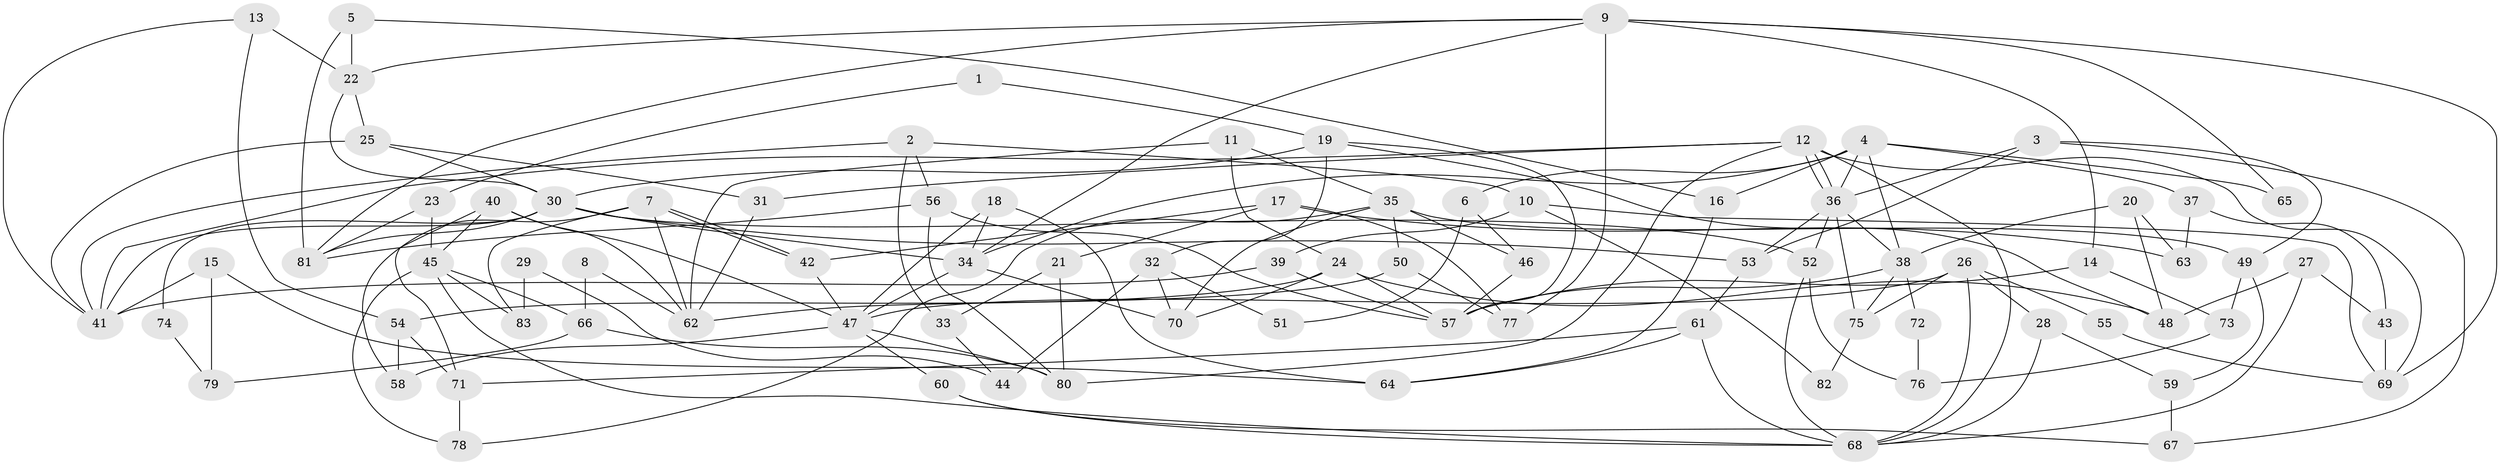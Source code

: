 // Generated by graph-tools (version 1.1) at 2025/26/03/09/25 03:26:15]
// undirected, 83 vertices, 166 edges
graph export_dot {
graph [start="1"]
  node [color=gray90,style=filled];
  1;
  2;
  3;
  4;
  5;
  6;
  7;
  8;
  9;
  10;
  11;
  12;
  13;
  14;
  15;
  16;
  17;
  18;
  19;
  20;
  21;
  22;
  23;
  24;
  25;
  26;
  27;
  28;
  29;
  30;
  31;
  32;
  33;
  34;
  35;
  36;
  37;
  38;
  39;
  40;
  41;
  42;
  43;
  44;
  45;
  46;
  47;
  48;
  49;
  50;
  51;
  52;
  53;
  54;
  55;
  56;
  57;
  58;
  59;
  60;
  61;
  62;
  63;
  64;
  65;
  66;
  67;
  68;
  69;
  70;
  71;
  72;
  73;
  74;
  75;
  76;
  77;
  78;
  79;
  80;
  81;
  82;
  83;
  1 -- 23;
  1 -- 19;
  2 -- 56;
  2 -- 41;
  2 -- 10;
  2 -- 33;
  3 -- 53;
  3 -- 36;
  3 -- 49;
  3 -- 67;
  4 -- 34;
  4 -- 36;
  4 -- 6;
  4 -- 16;
  4 -- 37;
  4 -- 38;
  4 -- 65;
  5 -- 16;
  5 -- 22;
  5 -- 81;
  6 -- 46;
  6 -- 51;
  7 -- 58;
  7 -- 42;
  7 -- 42;
  7 -- 62;
  7 -- 83;
  8 -- 62;
  8 -- 66;
  9 -- 81;
  9 -- 34;
  9 -- 14;
  9 -- 22;
  9 -- 65;
  9 -- 69;
  9 -- 77;
  10 -- 69;
  10 -- 39;
  10 -- 82;
  11 -- 62;
  11 -- 35;
  11 -- 24;
  12 -- 31;
  12 -- 36;
  12 -- 36;
  12 -- 41;
  12 -- 68;
  12 -- 69;
  12 -- 80;
  13 -- 41;
  13 -- 22;
  13 -- 54;
  14 -- 57;
  14 -- 73;
  15 -- 64;
  15 -- 41;
  15 -- 79;
  16 -- 64;
  17 -- 42;
  17 -- 77;
  17 -- 21;
  17 -- 63;
  18 -- 47;
  18 -- 34;
  18 -- 64;
  19 -- 57;
  19 -- 30;
  19 -- 32;
  19 -- 48;
  20 -- 38;
  20 -- 63;
  20 -- 48;
  21 -- 80;
  21 -- 33;
  22 -- 30;
  22 -- 25;
  23 -- 81;
  23 -- 45;
  24 -- 48;
  24 -- 54;
  24 -- 57;
  24 -- 70;
  25 -- 41;
  25 -- 30;
  25 -- 31;
  26 -- 68;
  26 -- 47;
  26 -- 28;
  26 -- 55;
  26 -- 75;
  27 -- 48;
  27 -- 68;
  27 -- 43;
  28 -- 68;
  28 -- 59;
  29 -- 44;
  29 -- 83;
  30 -- 41;
  30 -- 34;
  30 -- 52;
  30 -- 53;
  30 -- 74;
  30 -- 81;
  31 -- 62;
  32 -- 70;
  32 -- 44;
  32 -- 51;
  33 -- 44;
  34 -- 70;
  34 -- 47;
  35 -- 78;
  35 -- 49;
  35 -- 46;
  35 -- 50;
  35 -- 70;
  36 -- 38;
  36 -- 52;
  36 -- 53;
  36 -- 75;
  37 -- 43;
  37 -- 63;
  38 -- 75;
  38 -- 57;
  38 -- 72;
  39 -- 57;
  39 -- 41;
  40 -- 47;
  40 -- 71;
  40 -- 45;
  40 -- 62;
  42 -- 47;
  43 -- 69;
  45 -- 68;
  45 -- 66;
  45 -- 78;
  45 -- 83;
  46 -- 57;
  47 -- 80;
  47 -- 58;
  47 -- 60;
  49 -- 59;
  49 -- 73;
  50 -- 62;
  50 -- 77;
  52 -- 68;
  52 -- 76;
  53 -- 61;
  54 -- 58;
  54 -- 71;
  55 -- 69;
  56 -- 81;
  56 -- 57;
  56 -- 80;
  59 -- 67;
  60 -- 68;
  60 -- 67;
  61 -- 68;
  61 -- 64;
  61 -- 71;
  66 -- 80;
  66 -- 79;
  71 -- 78;
  72 -- 76;
  73 -- 76;
  74 -- 79;
  75 -- 82;
}
